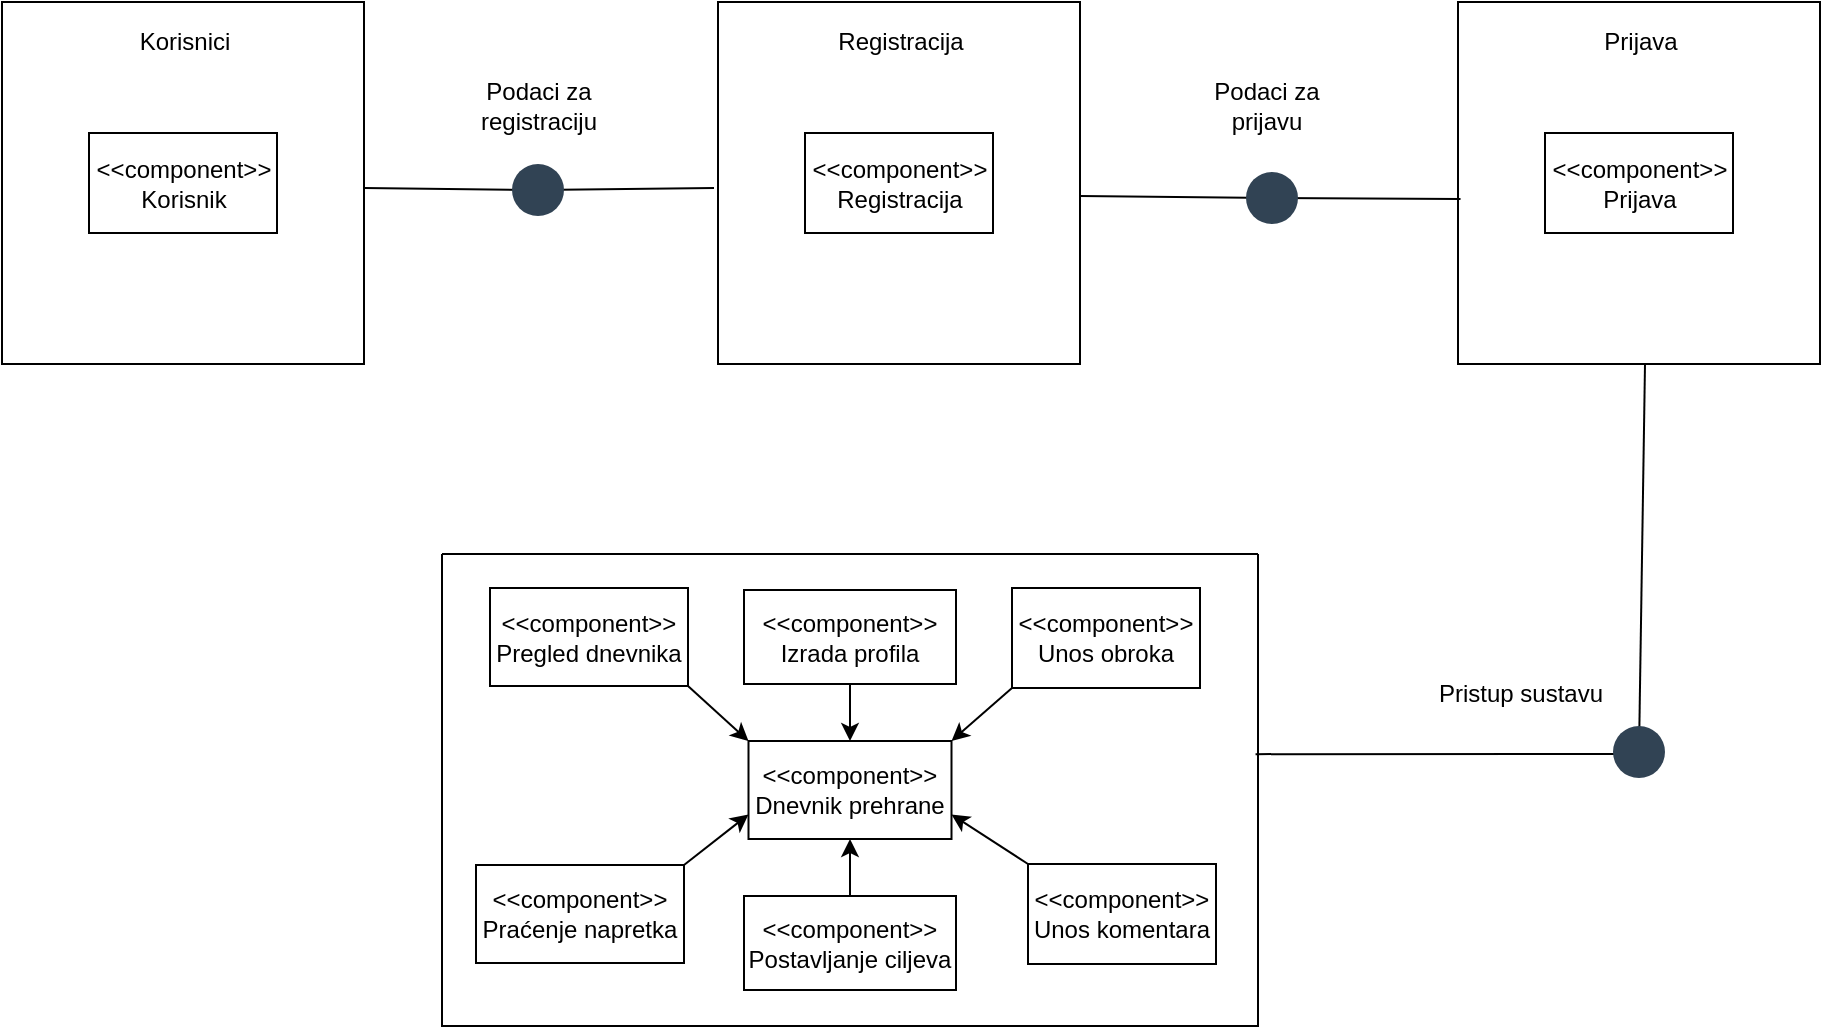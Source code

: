 <mxfile version="24.7.5" pages="2">
  <diagram name="Page-1" id="DwZ-LaxQrWEt4xqct9nM">
    <mxGraphModel dx="1050" dy="530" grid="0" gridSize="10" guides="1" tooltips="1" connect="1" arrows="1" fold="1" page="1" pageScale="1" pageWidth="1654" pageHeight="2336" math="0" shadow="0">
      <root>
        <mxCell id="0" />
        <mxCell id="1" parent="0" />
        <mxCell id="7cHFFs31Z6MGJOqDpbF_-1" value="" style="whiteSpace=wrap;html=1;aspect=fixed;" parent="1" vertex="1">
          <mxGeometry x="99" y="49" width="181" height="181" as="geometry" />
        </mxCell>
        <mxCell id="7cHFFs31Z6MGJOqDpbF_-3" value="Korisnici" style="text;html=1;align=center;verticalAlign=middle;resizable=0;points=[];autosize=1;strokeColor=none;fillColor=none;" parent="1" vertex="1">
          <mxGeometry x="158" y="56" width="63" height="26" as="geometry" />
        </mxCell>
        <mxCell id="7cHFFs31Z6MGJOqDpbF_-4" value="&amp;lt;&amp;lt;component&amp;gt;&amp;gt;&lt;div&gt;Korisnik&lt;/div&gt;" style="rounded=0;whiteSpace=wrap;html=1;" parent="1" vertex="1">
          <mxGeometry x="142.5" y="114.5" width="94" height="50" as="geometry" />
        </mxCell>
        <mxCell id="7cHFFs31Z6MGJOqDpbF_-5" value="" style="whiteSpace=wrap;html=1;aspect=fixed;" parent="1" vertex="1">
          <mxGeometry x="457" y="49" width="181" height="181" as="geometry" />
        </mxCell>
        <mxCell id="7cHFFs31Z6MGJOqDpbF_-6" value="" style="whiteSpace=wrap;html=1;aspect=fixed;" parent="1" vertex="1">
          <mxGeometry x="827" y="49" width="181" height="181" as="geometry" />
        </mxCell>
        <mxCell id="7cHFFs31Z6MGJOqDpbF_-7" value="Registracija" style="text;html=1;align=center;verticalAlign=middle;resizable=0;points=[];autosize=1;strokeColor=none;fillColor=none;" parent="1" vertex="1">
          <mxGeometry x="507" y="56" width="81" height="26" as="geometry" />
        </mxCell>
        <mxCell id="7cHFFs31Z6MGJOqDpbF_-8" value="Prijava" style="text;html=1;align=center;verticalAlign=middle;resizable=0;points=[];autosize=1;strokeColor=none;fillColor=none;" parent="1" vertex="1">
          <mxGeometry x="890" y="56" width="55" height="26" as="geometry" />
        </mxCell>
        <mxCell id="7cHFFs31Z6MGJOqDpbF_-9" value="&amp;lt;&amp;lt;component&amp;gt;&amp;gt;&lt;div&gt;Registracija&lt;/div&gt;" style="rounded=0;whiteSpace=wrap;html=1;" parent="1" vertex="1">
          <mxGeometry x="500.5" y="114.5" width="94" height="50" as="geometry" />
        </mxCell>
        <mxCell id="7cHFFs31Z6MGJOqDpbF_-10" value="&amp;lt;&amp;lt;component&amp;gt;&amp;gt;&lt;div&gt;Prijava&lt;/div&gt;" style="rounded=0;whiteSpace=wrap;html=1;" parent="1" vertex="1">
          <mxGeometry x="870.5" y="114.5" width="94" height="50" as="geometry" />
        </mxCell>
        <mxCell id="7cHFFs31Z6MGJOqDpbF_-12" value="" style="endArrow=none;html=1;rounded=0;" parent="1" source="7cHFFs31Z6MGJOqDpbF_-15" edge="1">
          <mxGeometry width="50" height="50" relative="1" as="geometry">
            <mxPoint x="280" y="142" as="sourcePoint" />
            <mxPoint x="455" y="142" as="targetPoint" />
          </mxGeometry>
        </mxCell>
        <mxCell id="7cHFFs31Z6MGJOqDpbF_-16" value="" style="endArrow=none;html=1;rounded=0;" parent="1" target="7cHFFs31Z6MGJOqDpbF_-15" edge="1">
          <mxGeometry width="50" height="50" relative="1" as="geometry">
            <mxPoint x="280" y="142" as="sourcePoint" />
            <mxPoint x="455" y="142" as="targetPoint" />
          </mxGeometry>
        </mxCell>
        <mxCell id="7cHFFs31Z6MGJOqDpbF_-15" value="" style="shape=waypoint;sketch=0;fillStyle=solid;size=6;pointerEvents=1;points=[];fillColor=#647687;resizable=0;rotatable=0;perimeter=centerPerimeter;snapToPoint=1;strokeWidth=11;strokeColor=#314354;fontColor=#ffffff;" parent="1" vertex="1">
          <mxGeometry x="357" y="133" width="20" height="20" as="geometry" />
        </mxCell>
        <mxCell id="7cHFFs31Z6MGJOqDpbF_-17" value="Podaci za&lt;div&gt;registraciju&lt;/div&gt;" style="text;html=1;align=center;verticalAlign=middle;resizable=0;points=[];autosize=1;strokeColor=none;fillColor=none;" parent="1" vertex="1">
          <mxGeometry x="329" y="80" width="76" height="41" as="geometry" />
        </mxCell>
        <mxCell id="7cHFFs31Z6MGJOqDpbF_-18" value="" style="endArrow=none;html=1;rounded=0;entryX=0.007;entryY=0.544;entryDx=0;entryDy=0;entryPerimeter=0;" parent="1" source="7cHFFs31Z6MGJOqDpbF_-19" target="7cHFFs31Z6MGJOqDpbF_-6" edge="1">
          <mxGeometry width="50" height="50" relative="1" as="geometry">
            <mxPoint x="638" y="146" as="sourcePoint" />
            <mxPoint x="827" y="144" as="targetPoint" />
          </mxGeometry>
        </mxCell>
        <mxCell id="7cHFFs31Z6MGJOqDpbF_-20" value="" style="endArrow=none;html=1;rounded=0;entryDx=0;entryDy=0;entryPerimeter=0;" parent="1" target="7cHFFs31Z6MGJOqDpbF_-19" edge="1">
          <mxGeometry width="50" height="50" relative="1" as="geometry">
            <mxPoint x="638" y="146" as="sourcePoint" />
            <mxPoint x="828" y="147" as="targetPoint" />
          </mxGeometry>
        </mxCell>
        <mxCell id="7cHFFs31Z6MGJOqDpbF_-19" value="" style="shape=waypoint;sketch=0;fillStyle=solid;size=6;pointerEvents=1;points=[];fillColor=#647687;resizable=0;rotatable=0;perimeter=centerPerimeter;snapToPoint=1;strokeWidth=11;strokeColor=#314354;fontColor=#ffffff;" parent="1" vertex="1">
          <mxGeometry x="724" y="137" width="20" height="20" as="geometry" />
        </mxCell>
        <mxCell id="7cHFFs31Z6MGJOqDpbF_-21" value="Podaci za&lt;div&gt;prijavu&lt;/div&gt;" style="text;html=1;align=center;verticalAlign=middle;resizable=0;points=[];autosize=1;strokeColor=none;fillColor=none;" parent="1" vertex="1">
          <mxGeometry x="695" y="80" width="71" height="41" as="geometry" />
        </mxCell>
        <mxCell id="7cHFFs31Z6MGJOqDpbF_-23" value="" style="swimlane;startSize=0;" parent="1" vertex="1">
          <mxGeometry x="319" y="325" width="408" height="236" as="geometry" />
        </mxCell>
        <mxCell id="7cHFFs31Z6MGJOqDpbF_-30" value="&amp;lt;&amp;lt;component&amp;gt;&amp;gt;&lt;div&gt;Dnevnik prehrane&lt;/div&gt;" style="rounded=0;whiteSpace=wrap;html=1;" parent="7cHFFs31Z6MGJOqDpbF_-23" vertex="1">
          <mxGeometry x="153.25" y="93.5" width="101.5" height="49" as="geometry" />
        </mxCell>
        <mxCell id="7cHFFs31Z6MGJOqDpbF_-37" style="edgeStyle=none;rounded=0;orthogonalLoop=1;jettySize=auto;html=1;exitX=1;exitY=1;exitDx=0;exitDy=0;entryX=0;entryY=0;entryDx=0;entryDy=0;" parent="7cHFFs31Z6MGJOqDpbF_-23" source="7cHFFs31Z6MGJOqDpbF_-31" target="7cHFFs31Z6MGJOqDpbF_-30" edge="1">
          <mxGeometry relative="1" as="geometry" />
        </mxCell>
        <mxCell id="7cHFFs31Z6MGJOqDpbF_-31" value="&amp;lt;&amp;lt;component&amp;gt;&amp;gt;&lt;div&gt;Pregled dnevnika&lt;/div&gt;" style="rounded=0;whiteSpace=wrap;html=1;" parent="7cHFFs31Z6MGJOqDpbF_-23" vertex="1">
          <mxGeometry x="24" y="17" width="99" height="49" as="geometry" />
        </mxCell>
        <mxCell id="7cHFFs31Z6MGJOqDpbF_-38" style="edgeStyle=none;rounded=0;orthogonalLoop=1;jettySize=auto;html=1;exitX=0;exitY=1;exitDx=0;exitDy=0;entryX=1;entryY=0;entryDx=0;entryDy=0;" parent="7cHFFs31Z6MGJOqDpbF_-23" source="7cHFFs31Z6MGJOqDpbF_-32" target="7cHFFs31Z6MGJOqDpbF_-30" edge="1">
          <mxGeometry relative="1" as="geometry" />
        </mxCell>
        <mxCell id="7cHFFs31Z6MGJOqDpbF_-32" value="&amp;lt;&amp;lt;component&amp;gt;&amp;gt;&lt;div&gt;Unos obroka&lt;/div&gt;" style="rounded=0;whiteSpace=wrap;html=1;" parent="7cHFFs31Z6MGJOqDpbF_-23" vertex="1">
          <mxGeometry x="285" y="17" width="94" height="50" as="geometry" />
        </mxCell>
        <mxCell id="7cHFFs31Z6MGJOqDpbF_-39" style="edgeStyle=none;rounded=0;orthogonalLoop=1;jettySize=auto;html=1;exitX=0;exitY=0;exitDx=0;exitDy=0;entryX=1;entryY=0.75;entryDx=0;entryDy=0;" parent="7cHFFs31Z6MGJOqDpbF_-23" source="7cHFFs31Z6MGJOqDpbF_-33" target="7cHFFs31Z6MGJOqDpbF_-30" edge="1">
          <mxGeometry relative="1" as="geometry" />
        </mxCell>
        <mxCell id="7cHFFs31Z6MGJOqDpbF_-33" value="&amp;lt;&amp;lt;component&amp;gt;&amp;gt;&lt;div&gt;Unos komentara&lt;/div&gt;" style="rounded=0;whiteSpace=wrap;html=1;" parent="7cHFFs31Z6MGJOqDpbF_-23" vertex="1">
          <mxGeometry x="293" y="155" width="94" height="50" as="geometry" />
        </mxCell>
        <mxCell id="7cHFFs31Z6MGJOqDpbF_-40" style="edgeStyle=none;rounded=0;orthogonalLoop=1;jettySize=auto;html=1;exitX=0.5;exitY=0;exitDx=0;exitDy=0;entryX=0.5;entryY=1;entryDx=0;entryDy=0;" parent="7cHFFs31Z6MGJOqDpbF_-23" source="7cHFFs31Z6MGJOqDpbF_-34" target="7cHFFs31Z6MGJOqDpbF_-30" edge="1">
          <mxGeometry relative="1" as="geometry" />
        </mxCell>
        <mxCell id="7cHFFs31Z6MGJOqDpbF_-34" value="&amp;lt;&amp;lt;component&amp;gt;&amp;gt;&lt;div&gt;Postavljanje ciljeva&lt;/div&gt;" style="rounded=0;whiteSpace=wrap;html=1;" parent="7cHFFs31Z6MGJOqDpbF_-23" vertex="1">
          <mxGeometry x="151" y="171" width="106" height="47" as="geometry" />
        </mxCell>
        <mxCell id="7cHFFs31Z6MGJOqDpbF_-36" style="edgeStyle=none;rounded=0;orthogonalLoop=1;jettySize=auto;html=1;exitX=1;exitY=0;exitDx=0;exitDy=0;entryX=0;entryY=0.75;entryDx=0;entryDy=0;" parent="7cHFFs31Z6MGJOqDpbF_-23" source="7cHFFs31Z6MGJOqDpbF_-35" target="7cHFFs31Z6MGJOqDpbF_-30" edge="1">
          <mxGeometry relative="1" as="geometry" />
        </mxCell>
        <mxCell id="7cHFFs31Z6MGJOqDpbF_-35" value="&amp;lt;&amp;lt;component&amp;gt;&amp;gt;&lt;div&gt;Praćenje napretka&lt;/div&gt;" style="rounded=0;whiteSpace=wrap;html=1;" parent="7cHFFs31Z6MGJOqDpbF_-23" vertex="1">
          <mxGeometry x="17" y="155.5" width="104" height="49" as="geometry" />
        </mxCell>
        <mxCell id="OmnhCMRL00DdgzvGMJbS-2" style="edgeStyle=orthogonalEdgeStyle;rounded=0;orthogonalLoop=1;jettySize=auto;html=1;entryX=0.5;entryY=0;entryDx=0;entryDy=0;" edge="1" parent="7cHFFs31Z6MGJOqDpbF_-23" source="OmnhCMRL00DdgzvGMJbS-1" target="7cHFFs31Z6MGJOqDpbF_-30">
          <mxGeometry relative="1" as="geometry" />
        </mxCell>
        <mxCell id="OmnhCMRL00DdgzvGMJbS-1" value="&amp;lt;&amp;lt;component&amp;gt;&amp;gt;&lt;div&gt;Izrada profila&lt;/div&gt;" style="rounded=0;whiteSpace=wrap;html=1;" vertex="1" parent="7cHFFs31Z6MGJOqDpbF_-23">
          <mxGeometry x="151" y="18" width="106" height="47" as="geometry" />
        </mxCell>
        <mxCell id="7cHFFs31Z6MGJOqDpbF_-24" value="" style="endArrow=none;html=1;rounded=0;" parent="1" source="7cHFFs31Z6MGJOqDpbF_-26" edge="1">
          <mxGeometry width="50" height="50" relative="1" as="geometry">
            <mxPoint x="918" y="427" as="sourcePoint" />
            <mxPoint x="920.5" y="230" as="targetPoint" />
          </mxGeometry>
        </mxCell>
        <mxCell id="7cHFFs31Z6MGJOqDpbF_-25" value="" style="endArrow=none;html=1;rounded=0;exitX=0.997;exitY=0.424;exitDx=0;exitDy=0;exitPerimeter=0;" parent="1" source="7cHFFs31Z6MGJOqDpbF_-23" edge="1">
          <mxGeometry width="50" height="50" relative="1" as="geometry">
            <mxPoint x="868" y="475" as="sourcePoint" />
            <mxPoint x="918" y="425" as="targetPoint" />
          </mxGeometry>
        </mxCell>
        <mxCell id="7cHFFs31Z6MGJOqDpbF_-27" value="" style="endArrow=none;html=1;rounded=0;" parent="1" target="7cHFFs31Z6MGJOqDpbF_-26" edge="1">
          <mxGeometry width="50" height="50" relative="1" as="geometry">
            <mxPoint x="918" y="427" as="sourcePoint" />
            <mxPoint x="920.5" y="230" as="targetPoint" />
          </mxGeometry>
        </mxCell>
        <mxCell id="7cHFFs31Z6MGJOqDpbF_-26" value="" style="shape=waypoint;sketch=0;fillStyle=solid;size=6;pointerEvents=1;points=[];fillColor=#647687;resizable=0;rotatable=0;perimeter=centerPerimeter;snapToPoint=1;strokeWidth=11;strokeColor=#314354;fontColor=#ffffff;" parent="1" vertex="1">
          <mxGeometry x="907.5" y="414" width="20" height="20" as="geometry" />
        </mxCell>
        <mxCell id="7cHFFs31Z6MGJOqDpbF_-28" value="Pristup sustavu" style="text;html=1;align=center;verticalAlign=middle;resizable=0;points=[];autosize=1;strokeColor=none;fillColor=none;" parent="1" vertex="1">
          <mxGeometry x="807.5" y="382" width="100" height="26" as="geometry" />
        </mxCell>
      </root>
    </mxGraphModel>
  </diagram>
  <diagram id="eVKtmleQLjXSMN5uD9HO" name="Page-2">
    <mxGraphModel dx="1221" dy="608" grid="0" gridSize="10" guides="1" tooltips="1" connect="1" arrows="1" fold="1" page="1" pageScale="1" pageWidth="1654" pageHeight="2336" math="0" shadow="0">
      <root>
        <mxCell id="0" />
        <mxCell id="1" parent="0" />
      </root>
    </mxGraphModel>
  </diagram>
</mxfile>
